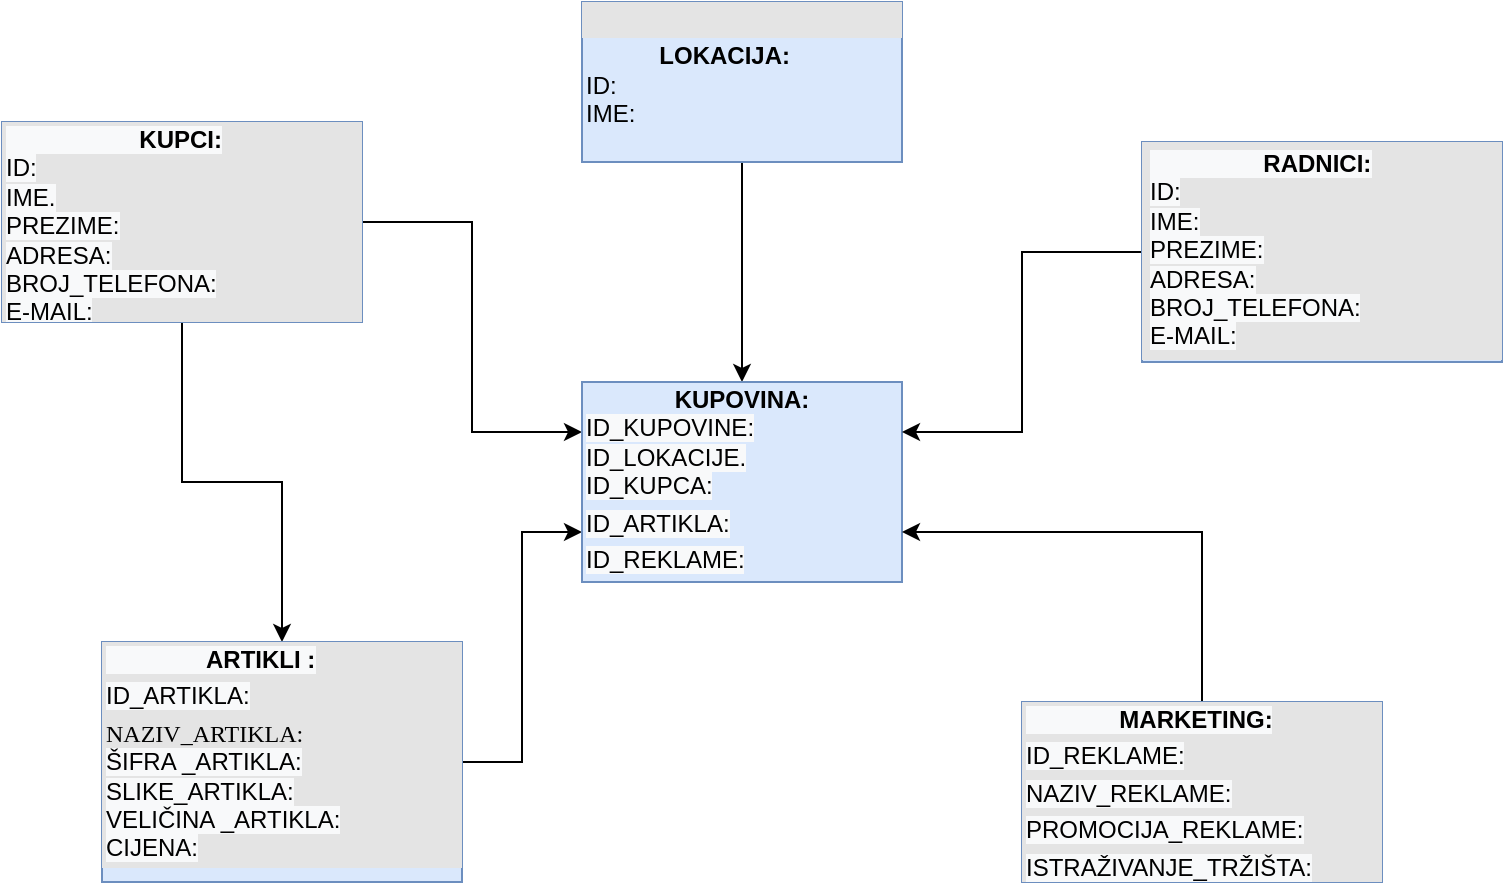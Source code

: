 <mxfile version="15.2.9" type="github">
  <diagram name="Page-1" id="2ca16b54-16f6-2749-3443-fa8db7711227">
    <mxGraphModel dx="868" dy="482" grid="1" gridSize="10" guides="1" tooltips="1" connect="1" arrows="1" fold="1" page="1" pageScale="1" pageWidth="1100" pageHeight="850" background="none" math="0" shadow="0">
      <root>
        <mxCell id="0" />
        <mxCell id="1" parent="0" />
        <mxCell id="n9FRAKiycSGZKNWCuxQs-4" value="" style="edgeStyle=orthogonalEdgeStyle;rounded=0;orthogonalLoop=1;jettySize=auto;html=1;" edge="1" parent="1" source="2ed32ef02a7f4228-2" target="2ed32ef02a7f4228-8">
          <mxGeometry relative="1" as="geometry" />
        </mxCell>
        <mxCell id="2ed32ef02a7f4228-2" value="&lt;div style=&quot;box-sizing: border-box ; width: 100% ; background: #e4e4e4 ; padding: 2px&quot;&gt;&lt;br&gt;&lt;/div&gt;&lt;table style=&quot;width: 100% ; font-size: 1em&quot; cellpadding=&quot;2&quot; cellspacing=&quot;0&quot;&gt;&lt;tbody&gt;&lt;tr&gt;&lt;td&gt;&lt;b style=&quot;font-family: &amp;#34;helvetica&amp;#34; ; text-align: center&quot;&gt;&amp;nbsp; &amp;nbsp; &amp;nbsp; &amp;nbsp; &amp;nbsp; &amp;nbsp;LOKACIJA:&lt;/b&gt;&lt;br style=&quot;font-family: &amp;#34;helvetica&amp;#34; ; text-align: center&quot;&gt;&lt;span style=&quot;font-family: &amp;#34;helvetica&amp;#34; ; text-align: center&quot;&gt;ID:&lt;/span&gt;&lt;br style=&quot;font-family: &amp;#34;helvetica&amp;#34; ; text-align: center&quot;&gt;&lt;span style=&quot;font-family: &amp;#34;helvetica&amp;#34; ; text-align: center&quot;&gt;IME:&lt;/span&gt;&lt;br&gt;&lt;/td&gt;&lt;td&gt;&lt;br&gt;&lt;/td&gt;&lt;/tr&gt;&lt;tr&gt;&lt;td&gt;&lt;/td&gt;&lt;td&gt;&lt;br&gt;&lt;/td&gt;&lt;/tr&gt;&lt;tr&gt;&lt;td&gt;&lt;/td&gt;&lt;td&gt;&lt;br&gt;&lt;/td&gt;&lt;/tr&gt;&lt;tr&gt;&lt;td&gt;&lt;br&gt;&lt;/td&gt;&lt;td&gt;&lt;br&gt;&lt;/td&gt;&lt;/tr&gt;&lt;tr&gt;&lt;td&gt;&lt;br&gt;&lt;/td&gt;&lt;td&gt;&lt;br&gt;&lt;/td&gt;&lt;/tr&gt;&lt;tr&gt;&lt;td&gt;&lt;br&gt;&lt;/td&gt;&lt;td&gt;&lt;br&gt;&lt;/td&gt;&lt;/tr&gt;&lt;/tbody&gt;&lt;/table&gt;" style="verticalAlign=top;align=left;overflow=fill;html=1;rounded=0;shadow=0;comic=0;labelBackgroundColor=none;strokeWidth=1;fontFamily=Verdana;fontSize=12;fillColor=#dae8fc;strokeColor=#6c8ebf;" parent="1" vertex="1">
          <mxGeometry x="470" y="130" width="160" height="80" as="geometry" />
        </mxCell>
        <mxCell id="n9FRAKiycSGZKNWCuxQs-1" style="edgeStyle=orthogonalEdgeStyle;rounded=0;orthogonalLoop=1;jettySize=auto;html=1;exitX=1;exitY=0.5;exitDx=0;exitDy=0;entryX=0;entryY=0.25;entryDx=0;entryDy=0;" edge="1" parent="1" source="2ed32ef02a7f4228-3" target="2ed32ef02a7f4228-8">
          <mxGeometry relative="1" as="geometry" />
        </mxCell>
        <mxCell id="n9FRAKiycSGZKNWCuxQs-7" style="edgeStyle=orthogonalEdgeStyle;rounded=0;orthogonalLoop=1;jettySize=auto;html=1;exitX=0.5;exitY=1;exitDx=0;exitDy=0;" edge="1" parent="1" source="2ed32ef02a7f4228-3" target="2ed32ef02a7f4228-7">
          <mxGeometry relative="1" as="geometry" />
        </mxCell>
        <mxCell id="2ed32ef02a7f4228-3" value="&lt;div style=&quot;box-sizing: border-box ; width: 100% ; background: #e4e4e4 ; padding: 2px&quot;&gt;&lt;b style=&quot;font-family: &amp;#34;helvetica&amp;#34; ; text-align: center ; background-color: rgb(248 , 249 , 250)&quot;&gt;&amp;nbsp; &amp;nbsp; &amp;nbsp; &amp;nbsp; &amp;nbsp; &amp;nbsp; &amp;nbsp; &amp;nbsp; &amp;nbsp; &amp;nbsp; KUPCI:&lt;br&gt;&lt;/b&gt;&lt;span style=&quot;font-family: &amp;#34;helvetica&amp;#34; ; text-align: center ; background-color: rgb(248 , 249 , 250)&quot;&gt;ID:&lt;/span&gt;&lt;br style=&quot;font-family: &amp;#34;helvetica&amp;#34; ; text-align: center ; background-color: rgb(248 , 249 , 250)&quot;&gt;&lt;span style=&quot;font-family: &amp;#34;helvetica&amp;#34; ; text-align: center ; background-color: rgb(248 , 249 , 250)&quot;&gt;IME.&lt;/span&gt;&lt;br style=&quot;font-family: &amp;#34;helvetica&amp;#34; ; text-align: center ; background-color: rgb(248 , 249 , 250)&quot;&gt;&lt;span style=&quot;font-family: &amp;#34;helvetica&amp;#34; ; text-align: center ; background-color: rgb(248 , 249 , 250)&quot;&gt;PREZIME:&lt;/span&gt;&lt;br style=&quot;font-family: &amp;#34;helvetica&amp;#34; ; text-align: center ; background-color: rgb(248 , 249 , 250)&quot;&gt;&lt;span style=&quot;font-family: &amp;#34;helvetica&amp;#34; ; text-align: center ; background-color: rgb(248 , 249 , 250)&quot;&gt;ADRESA:&lt;/span&gt;&lt;br style=&quot;font-family: &amp;#34;helvetica&amp;#34; ; text-align: center ; background-color: rgb(248 , 249 , 250)&quot;&gt;&lt;span style=&quot;font-family: &amp;#34;helvetica&amp;#34; ; text-align: center ; background-color: rgb(248 , 249 , 250)&quot;&gt;BROJ_TELEFONA:&lt;/span&gt;&lt;br style=&quot;font-family: &amp;#34;helvetica&amp;#34; ; text-align: center ; background-color: rgb(248 , 249 , 250)&quot;&gt;&lt;span style=&quot;font-family: &amp;#34;helvetica&amp;#34; ; text-align: center ; background-color: rgb(248 , 249 , 250)&quot;&gt;E-MAIL:&lt;/span&gt;&lt;br&gt;&lt;/div&gt;" style="verticalAlign=top;align=left;overflow=fill;html=1;rounded=0;shadow=0;comic=0;labelBackgroundColor=none;strokeWidth=1;fontFamily=Verdana;fontSize=12;fillColor=#dae8fc;strokeColor=#6c8ebf;" parent="1" vertex="1">
          <mxGeometry x="180" y="190" width="180" height="100" as="geometry" />
        </mxCell>
        <mxCell id="n9FRAKiycSGZKNWCuxQs-2" style="edgeStyle=orthogonalEdgeStyle;rounded=0;orthogonalLoop=1;jettySize=auto;html=1;entryX=0;entryY=0.75;entryDx=0;entryDy=0;" edge="1" parent="1" source="2ed32ef02a7f4228-7" target="2ed32ef02a7f4228-8">
          <mxGeometry relative="1" as="geometry" />
        </mxCell>
        <mxCell id="2ed32ef02a7f4228-7" value="&lt;div style=&quot;box-sizing: border-box ; width: 100% ; background: #e4e4e4 ; padding: 2px&quot;&gt;&lt;span style=&quot;font-family: &amp;#34;helvetica&amp;#34; ; text-align: center ; background-color: rgb(248 , 249 , 250)&quot;&gt;&lt;b&gt;&amp;nbsp; &amp;nbsp; &amp;nbsp; &amp;nbsp; &amp;nbsp; &amp;nbsp; &amp;nbsp; &amp;nbsp;ARTIKLI :&lt;/b&gt;&lt;/span&gt;&lt;/div&gt;&lt;div style=&quot;box-sizing: border-box ; width: 100% ; background: #e4e4e4 ; padding: 2px&quot;&gt;&lt;span style=&quot;font-family: &amp;#34;helvetica&amp;#34; ; text-align: center ; background-color: rgb(248 , 249 , 250)&quot;&gt;ID_ARTIKLA:&lt;/span&gt;&lt;/div&gt;&lt;div style=&quot;box-sizing: border-box ; width: 100% ; background: #e4e4e4 ; padding: 2px&quot;&gt;NAZIV_ARTIKLA:&lt;br style=&quot;font-family: &amp;#34;helvetica&amp;#34; ; text-align: center ; background-color: rgb(248 , 249 , 250)&quot;&gt;&lt;span style=&quot;font-family: &amp;#34;helvetica&amp;#34; ; text-align: center ; background-color: rgb(248 , 249 , 250)&quot;&gt;ŠIFRA _ARTIKLA:&lt;/span&gt;&lt;br style=&quot;font-family: &amp;#34;helvetica&amp;#34; ; text-align: center ; background-color: rgb(248 , 249 , 250)&quot;&gt;&lt;span style=&quot;font-family: &amp;#34;helvetica&amp;#34; ; text-align: center ; background-color: rgb(248 , 249 , 250)&quot;&gt;SLIKE_ARTIKLA:&lt;/span&gt;&lt;br style=&quot;font-family: &amp;#34;helvetica&amp;#34; ; text-align: center ; background-color: rgb(248 , 249 , 250)&quot;&gt;&lt;span style=&quot;font-family: &amp;#34;helvetica&amp;#34; ; text-align: center ; background-color: rgb(248 , 249 , 250)&quot;&gt;VELIČINA _ARTIKLA:&lt;/span&gt;&lt;br style=&quot;font-family: &amp;#34;helvetica&amp;#34; ; text-align: center ; background-color: rgb(248 , 249 , 250)&quot;&gt;&lt;span style=&quot;font-family: &amp;#34;helvetica&amp;#34; ; text-align: center ; background-color: rgb(248 , 249 , 250)&quot;&gt;CIJENA:&lt;/span&gt;&lt;br&gt;&lt;/div&gt;" style="verticalAlign=top;align=left;overflow=fill;html=1;rounded=0;shadow=0;comic=0;labelBackgroundColor=none;strokeWidth=1;fontFamily=Verdana;fontSize=12;fillColor=#dae8fc;strokeColor=#6c8ebf;" parent="1" vertex="1">
          <mxGeometry x="230" y="450" width="180" height="120" as="geometry" />
        </mxCell>
        <mxCell id="2ed32ef02a7f4228-8" value="&lt;div style=&quot;box-sizing: border-box ; width: 100% ; padding: 2px&quot;&gt;&lt;div style=&quot;text-align: center&quot;&gt;&lt;font face=&quot;helvetica&quot;&gt;&lt;b&gt;KUPOVINA:&lt;/b&gt;&lt;/font&gt;&lt;/div&gt;&lt;span style=&quot;background-color: rgb(248 , 249 , 250) ; font-family: &amp;#34;helvetica&amp;#34; ; text-align: center&quot;&gt;ID_KUPOVINE:&lt;/span&gt;&lt;br style=&quot;font-family: &amp;#34;helvetica&amp;#34; ; text-align: center ; background-color: rgb(248 , 249 , 250)&quot;&gt;&lt;span style=&quot;background-color: rgb(248 , 249 , 250) ; font-family: &amp;#34;helvetica&amp;#34; ; text-align: center&quot;&gt;ID_LOKACIJE.&lt;/span&gt;&lt;br style=&quot;font-family: &amp;#34;helvetica&amp;#34; ; text-align: center ; background-color: rgb(248 , 249 , 250)&quot;&gt;&lt;span style=&quot;background-color: rgb(248 , 249 , 250) ; font-family: &amp;#34;helvetica&amp;#34; ; text-align: center&quot;&gt;ID_KUPCA:&lt;/span&gt;&lt;br&gt;&lt;/div&gt;&lt;div style=&quot;box-sizing: border-box ; width: 100% ; padding: 2px&quot;&gt;&lt;span style=&quot;background-color: rgb(248 , 249 , 250) ; font-family: &amp;#34;helvetica&amp;#34; ; text-align: center&quot;&gt;ID_ARTIKLA:&lt;/span&gt;&lt;/div&gt;&lt;div style=&quot;box-sizing: border-box ; width: 100% ; padding: 2px&quot;&gt;&lt;span style=&quot;background-color: rgb(248 , 249 , 250) ; font-family: &amp;#34;helvetica&amp;#34; ; text-align: center&quot;&gt;ID_REKLAME:&lt;/span&gt;&lt;/div&gt;" style="verticalAlign=top;align=left;overflow=fill;html=1;rounded=0;shadow=0;comic=0;labelBackgroundColor=none;strokeWidth=1;fontFamily=Verdana;fontSize=12;fillColor=#dae8fc;strokeColor=#6c8ebf;" parent="1" vertex="1">
          <mxGeometry x="470" y="320" width="160" height="100" as="geometry" />
        </mxCell>
        <mxCell id="n9FRAKiycSGZKNWCuxQs-6" style="edgeStyle=orthogonalEdgeStyle;rounded=0;orthogonalLoop=1;jettySize=auto;html=1;exitX=0.5;exitY=0;exitDx=0;exitDy=0;entryX=1;entryY=0.75;entryDx=0;entryDy=0;" edge="1" parent="1" source="2ed32ef02a7f4228-9" target="2ed32ef02a7f4228-8">
          <mxGeometry relative="1" as="geometry" />
        </mxCell>
        <mxCell id="2ed32ef02a7f4228-9" value="&lt;div style=&quot;box-sizing: border-box ; width: 100% ; background: #e4e4e4 ; padding: 2px&quot;&gt;&lt;b style=&quot;font-family: &amp;#34;helvetica&amp;#34; ; text-align: center ; background-color: rgb(248 , 249 , 250)&quot;&gt;&amp;nbsp; &amp;nbsp; &amp;nbsp; &amp;nbsp; &amp;nbsp; &amp;nbsp; &amp;nbsp; MARKETING:&lt;/b&gt;&lt;br&gt;&lt;/div&gt;&lt;div style=&quot;box-sizing: border-box ; width: 100% ; background: #e4e4e4 ; padding: 2px&quot;&gt;&lt;span style=&quot;font-family: &amp;#34;helvetica&amp;#34; ; text-align: center ; background-color: rgb(248 , 249 , 250)&quot;&gt;ID_REKLAME:&lt;/span&gt;&lt;/div&gt;&lt;div style=&quot;box-sizing: border-box ; width: 100% ; background: #e4e4e4 ; padding: 2px&quot;&gt;&lt;span style=&quot;font-family: &amp;#34;helvetica&amp;#34; ; text-align: center ; background-color: rgb(248 , 249 , 250)&quot;&gt;NAZIV_REKLAME:&lt;/span&gt;&lt;/div&gt;&lt;div style=&quot;box-sizing: border-box ; width: 100% ; background: #e4e4e4 ; padding: 2px&quot;&gt;&lt;span style=&quot;font-family: &amp;#34;helvetica&amp;#34; ; text-align: center ; background-color: rgb(248 , 249 , 250)&quot;&gt;PROMOCIJA_REKLAME:&lt;/span&gt;&lt;/div&gt;&lt;div style=&quot;box-sizing: border-box ; width: 100% ; background: #e4e4e4 ; padding: 2px&quot;&gt;&lt;span style=&quot;font-family: &amp;#34;helvetica&amp;#34; ; text-align: center ; background-color: rgb(248 , 249 , 250)&quot;&gt;ISTRAŽIVANJE_TRŽIŠTA:&lt;/span&gt;&lt;/div&gt;" style="verticalAlign=top;align=left;overflow=fill;html=1;rounded=0;shadow=0;comic=0;labelBackgroundColor=none;strokeWidth=1;fontFamily=Verdana;fontSize=12;fillColor=#dae8fc;strokeColor=#6c8ebf;" parent="1" vertex="1">
          <mxGeometry x="690" y="480" width="180" height="90" as="geometry" />
        </mxCell>
        <mxCell id="n9FRAKiycSGZKNWCuxQs-5" style="edgeStyle=orthogonalEdgeStyle;rounded=0;orthogonalLoop=1;jettySize=auto;html=1;entryX=1;entryY=0.25;entryDx=0;entryDy=0;" edge="1" parent="1" source="2ed32ef02a7f4228-10" target="2ed32ef02a7f4228-8">
          <mxGeometry relative="1" as="geometry" />
        </mxCell>
        <mxCell id="2ed32ef02a7f4228-10" value="&lt;div style=&quot;box-sizing: border-box ; width: 100% ; background: #e4e4e4 ; padding: 2px&quot;&gt;&lt;div style=&quot;box-sizing: border-box ; width: 180px ; padding: 2px&quot;&gt;&lt;b style=&quot;font-family: &amp;#34;helvetica&amp;#34; ; text-align: center ; background-color: rgb(248 , 249 , 250)&quot;&gt;&amp;nbsp; &amp;nbsp; &amp;nbsp; &amp;nbsp; &amp;nbsp; &amp;nbsp; &amp;nbsp; &amp;nbsp; &amp;nbsp;RADNICI:&lt;/b&gt;&lt;br style=&quot;font-family: &amp;#34;helvetica&amp;#34; ; text-align: center ; background-color: rgb(248 , 249 , 250)&quot;&gt;&lt;span style=&quot;font-family: &amp;#34;helvetica&amp;#34; ; text-align: center ; background-color: rgb(248 , 249 , 250)&quot;&gt;ID:&lt;/span&gt;&lt;br style=&quot;font-family: &amp;#34;helvetica&amp;#34; ; text-align: center ; background-color: rgb(248 , 249 , 250)&quot;&gt;&lt;span style=&quot;font-family: &amp;#34;helvetica&amp;#34; ; text-align: center ; background-color: rgb(248 , 249 , 250)&quot;&gt;IME:&lt;/span&gt;&lt;br style=&quot;font-family: &amp;#34;helvetica&amp;#34; ; text-align: center ; background-color: rgb(248 , 249 , 250)&quot;&gt;&lt;span style=&quot;font-family: &amp;#34;helvetica&amp;#34; ; text-align: center ; background-color: rgb(248 , 249 , 250)&quot;&gt;PREZIME:&lt;/span&gt;&lt;br style=&quot;font-family: &amp;#34;helvetica&amp;#34; ; text-align: center ; background-color: rgb(248 , 249 , 250)&quot;&gt;&lt;span style=&quot;font-family: &amp;#34;helvetica&amp;#34; ; text-align: center ; background-color: rgb(248 , 249 , 250)&quot;&gt;ADRESA:&lt;/span&gt;&lt;br style=&quot;font-family: &amp;#34;helvetica&amp;#34; ; text-align: center ; background-color: rgb(248 , 249 , 250)&quot;&gt;&lt;span style=&quot;font-family: &amp;#34;helvetica&amp;#34; ; text-align: center ; background-color: rgb(248 , 249 , 250)&quot;&gt;BROJ_TELEFONA:&lt;/span&gt;&lt;br style=&quot;font-family: &amp;#34;helvetica&amp;#34; ; text-align: center ; background-color: rgb(248 , 249 , 250)&quot;&gt;&lt;span style=&quot;font-family: &amp;#34;helvetica&amp;#34; ; text-align: center ; background-color: rgb(248 , 249 , 250)&quot;&gt;E-MAIL:&lt;/span&gt;&lt;br&gt;&lt;/div&gt;&lt;/div&gt;" style="verticalAlign=top;align=left;overflow=fill;html=1;rounded=0;shadow=0;comic=0;labelBackgroundColor=none;strokeWidth=1;fontFamily=Verdana;fontSize=12;fillColor=#dae8fc;strokeColor=#6c8ebf;" parent="1" vertex="1">
          <mxGeometry x="750" y="200" width="180" height="110" as="geometry" />
        </mxCell>
        <mxCell id="fNn8fcF4KDUf7-rLkMMT-4" style="edgeStyle=orthogonalEdgeStyle;rounded=0;orthogonalLoop=1;jettySize=auto;html=1;exitX=0.5;exitY=1;exitDx=0;exitDy=0;fontFamily=Verdana;" parent="1" source="2ed32ef02a7f4228-10" target="2ed32ef02a7f4228-10" edge="1">
          <mxGeometry relative="1" as="geometry" />
        </mxCell>
      </root>
    </mxGraphModel>
  </diagram>
</mxfile>
